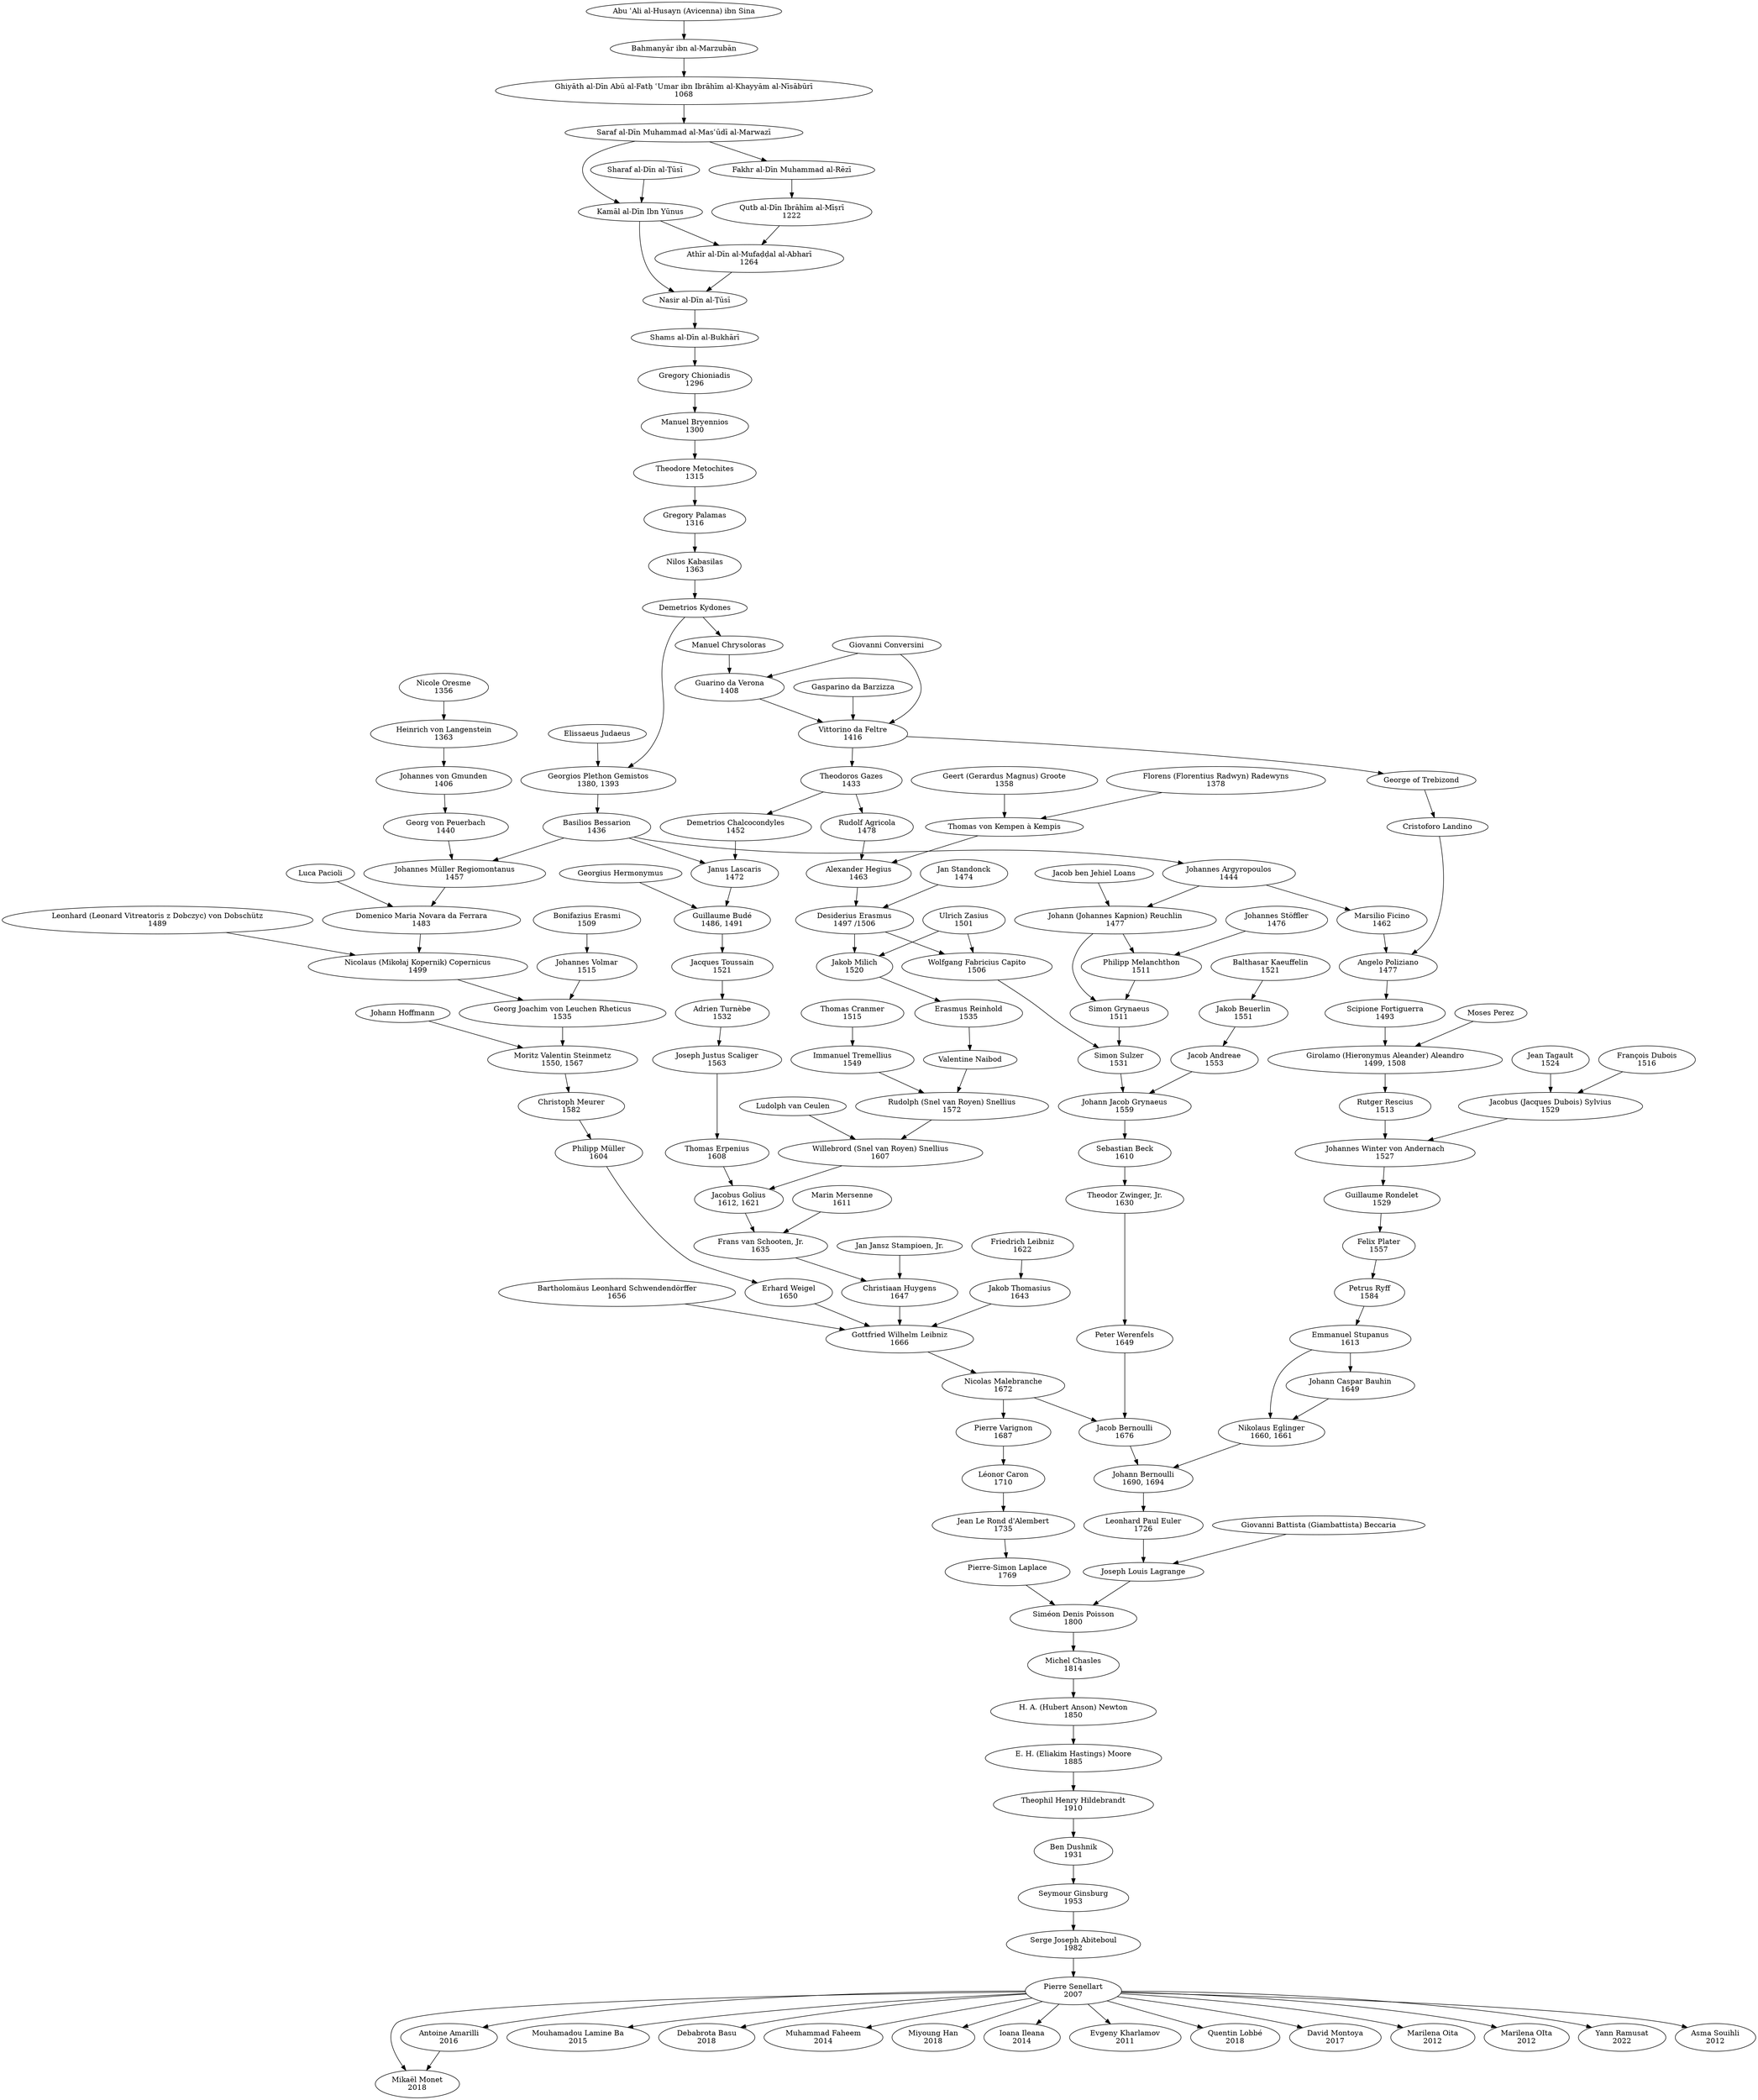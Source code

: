digraph {
  n115355 [URL="https://www.mathgenealogy.org/id.php?id=115355", label="Pierre Senellart\n2007"];
  n84626 -> n115355;
  n115355 [URL="https://www.mathgenealogy.org/id.php?id=115355", label="Pierre Senellart\n2007"];
  n115355 -> n207508;
  n115355 -> n253694;
  n115355 -> n253696;
  n115355 -> n234894;
  n115355 -> n253697;
  n115355 -> n266522;
  n115355 -> n215193;
  n115355 -> n253700;
  n115355 -> n244394;
  n115355 -> n266523;
  n115355 -> n282227;
  n115355 -> n200410;
  n115355 -> n284279;
  n115355 -> n200409;
  n200409 [URL="https://www.mathgenealogy.org/id.php?id=200409", label="Asma Souihli\n2012"];
  n284279 [URL="https://www.mathgenealogy.org/id.php?id=284279", label="Yann Ramusat\n2022"];
  n200410 [URL="https://www.mathgenealogy.org/id.php?id=200410", label="Marilena OIta\n2012"];
  n282227 [URL="https://www.mathgenealogy.org/id.php?id=282227", label="Marilena Oita\n2012"];
  n266523 [URL="https://www.mathgenealogy.org/id.php?id=266523", label="David Montoya\n2017"];
  n244394 [URL="https://www.mathgenealogy.org/id.php?id=244394", label="Mikaël Monet\n2018"];
  n253700 [URL="https://www.mathgenealogy.org/id.php?id=253700", label="Quentin Lobbé\n2018"];
  n215193 [URL="https://www.mathgenealogy.org/id.php?id=215193", label="Evgeny Kharlamov\n2011"];
  n266522 [URL="https://www.mathgenealogy.org/id.php?id=266522", label="Ioana Ileana\n2014"];
  n253697 [URL="https://www.mathgenealogy.org/id.php?id=253697", label="Miyoung Han\n2018"];
  n234894 [URL="https://www.mathgenealogy.org/id.php?id=234894", label="Muhammad Faheem\n2014"];
  n253696 [URL="https://www.mathgenealogy.org/id.php?id=253696", label="Debabrota Basu\n2018"];
  n253694 [URL="https://www.mathgenealogy.org/id.php?id=253694", label="Mouhamadou Lamine Ba\n2015"];
  n207508 [URL="https://www.mathgenealogy.org/id.php?id=207508", label="Antoine Amarilli\n2016"];
  n207508 -> n244394;
  n84626 [URL="https://www.mathgenealogy.org/id.php?id=84626", label="Serge Joseph Abiteboul\n1982"];
  n5121 -> n84626;
  n5121 [URL="https://www.mathgenealogy.org/id.php?id=5121", label="Seymour Ginsburg\n1953"];
  n5241 -> n5121;
  n5241 [URL="https://www.mathgenealogy.org/id.php?id=5241", label="Ben Dushnik\n1931"];
  n5891 -> n5241;
  n5891 [URL="https://www.mathgenealogy.org/id.php?id=5891", label="Theophil Henry Hildebrandt\n1910"];
  n806 -> n5891;
  n806 [URL="https://www.mathgenealogy.org/id.php?id=806", label="E. H. (Eliakim Hastings) Moore\n1885"];
  n7865 -> n806;
  n7865 [URL="https://www.mathgenealogy.org/id.php?id=7865", label="H. A. (Hubert Anson) Newton\n1850"];
  n26995 -> n7865;
  n26995 [URL="https://www.mathgenealogy.org/id.php?id=26995", label="Michel Chasles\n1814"];
  n17865 -> n26995;
  n17865 [URL="https://www.mathgenealogy.org/id.php?id=17865", label="Siméon Denis Poisson\n1800"];
  n17864 -> n17865;
  n108295 -> n17865;
  n108295 [URL="https://www.mathgenealogy.org/id.php?id=108295", label="Pierre-Simon Laplace\n1769"];
  n108266 -> n108295;
  n17864 [URL="https://www.mathgenealogy.org/id.php?id=17864", label="Joseph Louis Lagrange\n"];
  n38586 -> n17864;
  n146036 -> n17864;
  n146036 [URL="https://www.mathgenealogy.org/id.php?id=146036", label="Giovanni Battista (Giambattista) Beccaria\n"];
  n38586 [URL="https://www.mathgenealogy.org/id.php?id=38586", label="Leonhard Paul Euler\n1726"];
  n53410 -> n38586;
  n108266 [URL="https://www.mathgenealogy.org/id.php?id=108266", label="Jean Le Rond d'Alembert\n1735"];
  n294942 -> n108266;
  n53410 [URL="https://www.mathgenealogy.org/id.php?id=53410", label="Johann Bernoulli\n1690, 1694"];
  n54440 -> n53410;
  n129628 -> n53410;
  n294942 [URL="https://www.mathgenealogy.org/id.php?id=294942", label="Léonor Caron\n1710"];
  n112689 -> n294942;
  n129628 [URL="https://www.mathgenealogy.org/id.php?id=129628", label="Nikolaus Eglinger\n1660, 1661"];
  n125125 -> n129628;
  n129708 -> n129628;
  n54440 [URL="https://www.mathgenealogy.org/id.php?id=54440", label="Jacob Bernoulli\n1676"];
  n143084 -> n54440;
  n143011 -> n54440;
  n112689 [URL="https://www.mathgenealogy.org/id.php?id=112689", label="Pierre Varignon\n1687"];
  n143011 -> n112689;
  n129708 [URL="https://www.mathgenealogy.org/id.php?id=129708", label="Johann Caspar Bauhin\n1649"];
  n125125 -> n129708;
  n125125 [URL="https://www.mathgenealogy.org/id.php?id=125125", label="Emmanuel Stupanus\n1613"];
  n130248 -> n125125;
  n143011 [URL="https://www.mathgenealogy.org/id.php?id=143011", label="Nicolas Malebranche\n1672"];
  n60985 -> n143011;
  n143084 [URL="https://www.mathgenealogy.org/id.php?id=143084", label="Peter Werenfels\n1649"];
  n143083 -> n143084;
  n130248 [URL="https://www.mathgenealogy.org/id.php?id=130248", label="Petrus Ryff\n1584"];
  n182090 -> n130248;
  n143083 [URL="https://www.mathgenealogy.org/id.php?id=143083", label="Theodor Zwinger, Jr.\n1630"];
  n143082 -> n143083;
  n60985 [URL="https://www.mathgenealogy.org/id.php?id=60985", label="Gottfried Wilhelm Leibniz\n1666"];
  n137705 -> n60985;
  n60984 -> n60985;
  n143859 -> n60985;
  n125561 -> n60985;
  n182090 [URL="https://www.mathgenealogy.org/id.php?id=182090", label="Felix Plater\n1557"];
  n158329 -> n182090;
  n125561 [URL="https://www.mathgenealogy.org/id.php?id=125561", label="Christiaan Huygens\n1647"];
  n125450 -> n125561;
  n125416 -> n125561;
  n143859 [URL="https://www.mathgenealogy.org/id.php?id=143859", label="Bartholomäus Leonhard Schwendendörffer\n1656"];
  n60984 [URL="https://www.mathgenealogy.org/id.php?id=60984", label="Erhard Weigel\n1650"];
  n144221 -> n60984;
  n137705 [URL="https://www.mathgenealogy.org/id.php?id=137705", label="Jakob Thomasius\n1643"];
  n143630 -> n137705;
  n143082 [URL="https://www.mathgenealogy.org/id.php?id=143082", label="Sebastian Beck\n1610"];
  n143045 -> n143082;
  n158329 [URL="https://www.mathgenealogy.org/id.php?id=158329", label="Guillaume Rondelet\n1529"];
  n119159 -> n158329;
  n144221 [URL="https://www.mathgenealogy.org/id.php?id=144221", label="Philipp Müller\n1604"];
  n144220 -> n144221;
  n125416 [URL="https://www.mathgenealogy.org/id.php?id=125416", label="Jan Jansz Stampioen, Jr.\n"];
  n125450 [URL="https://www.mathgenealogy.org/id.php?id=125450", label="Frans van Schooten, Jr.\n1635"];
  n125408 -> n125450;
  n125434 -> n125450;
  n143045 [URL="https://www.mathgenealogy.org/id.php?id=143045", label="Johann Jacob Grynaeus\n1559"];
  n182092 -> n143045;
  n143044 -> n143045;
  n143630 [URL="https://www.mathgenealogy.org/id.php?id=143630", label="Friedrich Leibniz\n1622"];
  n119159 [URL="https://www.mathgenealogy.org/id.php?id=119159", label="Johannes Winter von Andernach\n1527"];
  n126571 -> n119159;
  n125422 -> n119159;
  n125434 [URL="https://www.mathgenealogy.org/id.php?id=125434", label="Marin Mersenne\n1611"];
  n125408 [URL="https://www.mathgenealogy.org/id.php?id=125408", label="Jacobus Golius\n1612, 1621"];
  n125302 -> n125408;
  n125378 -> n125408;
  n144220 [URL="https://www.mathgenealogy.org/id.php?id=144220", label="Christoph Meurer\n1582"];
  n127790 -> n144220;
  n143044 [URL="https://www.mathgenealogy.org/id.php?id=143044", label="Jacob Andreae\n1553"];
  n152648 -> n143044;
  n182092 [URL="https://www.mathgenealogy.org/id.php?id=182092", label="Simon Sulzer\n1531"];
  n131399 -> n182092;
  n182045 -> n182092;
  n125422 [URL="https://www.mathgenealogy.org/id.php?id=125422", label="Jacobus (Jacques Dubois) Sylvius\n1529"];
  n128987 -> n125422;
  n128921 -> n125422;
  n126571 [URL="https://www.mathgenealogy.org/id.php?id=126571", label="Rutger Rescius\n1513"];
  n127181 -> n126571;
  n127790 [URL="https://www.mathgenealogy.org/id.php?id=127790", label="Moritz Valentin Steinmetz\n1550, 1567"];
  n126827 -> n127790;
  n184935 -> n127790;
  n125378 [URL="https://www.mathgenealogy.org/id.php?id=125378", label="Thomas Erpenius\n1608"];
  n131577 -> n125378;
  n125302 [URL="https://www.mathgenealogy.org/id.php?id=125302", label="Willebrord (Snel van Royen) Snellius\n1607"];
  n125232 -> n125302;
  n125181 -> n125302;
  n182045 [URL="https://www.mathgenealogy.org/id.php?id=182045", label="Simon Grynaeus\n1511"];
  n125760 -> n182045;
  n126956 -> n182045;
  n131399 [URL="https://www.mathgenealogy.org/id.php?id=131399", label="Wolfgang Fabricius Capito\n1506"];
  n126659 -> n131399;
  n125938 -> n131399;
  n152648 [URL="https://www.mathgenealogy.org/id.php?id=152648", label="Jakob Beuerlin\n1551"];
  n152647 -> n152648;
  n127181 [URL="https://www.mathgenealogy.org/id.php?id=127181", label="Girolamo (Hieronymus Aleander) Aleandro\n1499, 1508"];
  n131446 -> n127181;
  n131447 -> n127181;
  n128921 [URL="https://www.mathgenealogy.org/id.php?id=128921", label="Jean Tagault\n1524"];
  n128987 [URL="https://www.mathgenealogy.org/id.php?id=128987", label="François Dubois\n1516"];
  n125181 [URL="https://www.mathgenealogy.org/id.php?id=125181", label="Rudolph (Snel van Royen) Snellius\n1572"];
  n125160 -> n125181;
  n125159 -> n125181;
  n125232 [URL="https://www.mathgenealogy.org/id.php?id=125232", label="Ludolph van Ceulen\n"];
  n131577 [URL="https://www.mathgenealogy.org/id.php?id=131577", label="Joseph Justus Scaliger\n1563"];
  n131606 -> n131577;
  n184935 [URL="https://www.mathgenealogy.org/id.php?id=184935", label="Johann Hoffmann\n"];
  n126827 [URL="https://www.mathgenealogy.org/id.php?id=126827", label="Georg Joachim von Leuchen Rheticus\n1535"];
  n126730 -> n126827;
  n126177 -> n126827;
  n152647 [URL="https://www.mathgenealogy.org/id.php?id=152647", label="Balthasar Kaeuffelin\n1521"];
  n125938 [URL="https://www.mathgenealogy.org/id.php?id=125938", label="Desiderius Erasmus\n1497 /1506"];
  n125888 -> n125938;
  n125898 -> n125938;
  n126659 [URL="https://www.mathgenealogy.org/id.php?id=126659", label="Ulrich Zasius\n1501"];
  n126956 [URL="https://www.mathgenealogy.org/id.php?id=126956", label="Philipp Melanchthon\n1511"];
  n127107 -> n126956;
  n125760 -> n126956;
  n125760 [URL="https://www.mathgenealogy.org/id.php?id=125760", label="Johann (Johannes Kapnion) Reuchlin\n1477"];
  n131444 -> n125760;
  n125755 -> n125760;
  n131447 [URL="https://www.mathgenealogy.org/id.php?id=131447", label="Scipione Fortiguerra\n1493"];
  n131535 -> n131447;
  n131446 [URL="https://www.mathgenealogy.org/id.php?id=131446", label="Moses Perez\n"];
  n131606 [URL="https://www.mathgenealogy.org/id.php?id=131606", label="Adrien Turnèbe\n1532"];
  n131546 -> n131606;
  n125159 [URL="https://www.mathgenealogy.org/id.php?id=125159", label="Immanuel Tremellius\n1549"];
  n141571 -> n125159;
  n125160 [URL="https://www.mathgenealogy.org/id.php?id=125160", label="Valentine Naibod\n"];
  n126736 -> n125160;
  n126177 [URL="https://www.mathgenealogy.org/id.php?id=126177", label="Nicolaus (Mikołaj Kopernik) Copernicus\n1499"];
  n126113 -> n126177;
  n126112 -> n126177;
  n126730 [URL="https://www.mathgenealogy.org/id.php?id=126730", label="Johannes Volmar\n1515"];
  n126724 -> n126730;
  n125755 [URL="https://www.mathgenealogy.org/id.php?id=125755", label="Jacob ben Jehiel Loans\n"];
  n131444 [URL="https://www.mathgenealogy.org/id.php?id=131444", label="Johannes Argyropoulos\n1444"];
  n131561 -> n131444;
  n127107 [URL="https://www.mathgenealogy.org/id.php?id=127107", label="Johannes Stöffler\n1476"];
  n125898 [URL="https://www.mathgenealogy.org/id.php?id=125898", label="Alexander Hegius\n1463"];
  n128012 -> n125898;
  n140181 -> n125898;
  n125888 [URL="https://www.mathgenealogy.org/id.php?id=125888", label="Jan Standonck\n1474"];
  n131535 [URL="https://www.mathgenealogy.org/id.php?id=131535", label="Angelo Poliziano\n1477"];
  n131539 -> n131535;
  n131540 -> n131535;
  n141571 [URL="https://www.mathgenealogy.org/id.php?id=141571", label="Thomas Cranmer\n1515"];
  n131546 [URL="https://www.mathgenealogy.org/id.php?id=131546", label="Jacques Toussain\n1521"];
  n131517 -> n131546;
  n126724 [URL="https://www.mathgenealogy.org/id.php?id=126724", label="Bonifazius Erasmi\n1509"];
  n126112 [URL="https://www.mathgenealogy.org/id.php?id=126112", label="Domenico Maria Novara da Ferrara\n1483"];
  n126109 -> n126112;
  n126888 -> n126112;
  n126113 [URL="https://www.mathgenealogy.org/id.php?id=126113", label="Leonhard (Leonard Vitreatoris z Dobczyc) von Dobschütz\n1489"];
  n126736 [URL="https://www.mathgenealogy.org/id.php?id=126736", label="Erasmus Reinhold\n1535"];
  n126667 -> n126736;
  n140181 [URL="https://www.mathgenealogy.org/id.php?id=140181", label="Thomas von Kempen à Kempis\n"];
  n179836 -> n140181;
  n179837 -> n140181;
  n128012 [URL="https://www.mathgenealogy.org/id.php?id=128012", label="Rudolf Agricola\n1478"];
  n131584 -> n128012;
  n131561 [URL="https://www.mathgenealogy.org/id.php?id=131561", label="Basilios Bessarion\n1436"];
  n131575 -> n131561;
  n131540 [URL="https://www.mathgenealogy.org/id.php?id=131540", label="Cristoforo Landino\n"];
  n298288 -> n131540;
  n131539 [URL="https://www.mathgenealogy.org/id.php?id=131539", label="Marsilio Ficino\n1462"];
  n131444 -> n131539;
  n131517 [URL="https://www.mathgenealogy.org/id.php?id=131517", label="Guillaume Budé\n1486, 1491"];
  n131443 -> n131517;
  n131541 -> n131517;
  n126667 [URL="https://www.mathgenealogy.org/id.php?id=126667", label="Jakob Milich\n1520"];
  n125938 -> n126667;
  n126659 -> n126667;
  n126888 [URL="https://www.mathgenealogy.org/id.php?id=126888", label="Luca Pacioli\n"];
  n126109 [URL="https://www.mathgenealogy.org/id.php?id=126109", label="Johannes Müller Regiomontanus\n1457"];
  n126087 -> n126109;
  n131561 -> n126109;
  n131575 [URL="https://www.mathgenealogy.org/id.php?id=131575", label="Georgios Plethon Gemistos\n1380, 1393"];
  n134780 -> n131575;
  n134781 -> n131575;
  n131584 [URL="https://www.mathgenealogy.org/id.php?id=131584", label="Theodoros Gazes\n1433"];
  n134873 -> n131584;
  n179837 [URL="https://www.mathgenealogy.org/id.php?id=179837", label="Florens (Florentius Radwyn) Radewyns\n1378"];
  n179836 [URL="https://www.mathgenealogy.org/id.php?id=179836", label="Geert (Gerardus Magnus) Groote\n1358"];
  n298288 [URL="https://www.mathgenealogy.org/id.php?id=298288", label="George of Trebizond\n"];
  n134873 -> n298288;
  n131541 [URL="https://www.mathgenealogy.org/id.php?id=131541", label="Janus Lascaris\n1472"];
  n131561 -> n131541;
  n131576 -> n131541;
  n131443 [URL="https://www.mathgenealogy.org/id.php?id=131443", label="Georgius Hermonymus\n"];
  n126087 [URL="https://www.mathgenealogy.org/id.php?id=126087", label="Georg von Peuerbach\n1440"];
  n126887 -> n126087;
  n134873 [URL="https://www.mathgenealogy.org/id.php?id=134873", label="Vittorino da Feltre\n1416"];
  n298290 -> n134873;
  n298304 -> n134873;
  n134931 -> n134873;
  n134781 [URL="https://www.mathgenealogy.org/id.php?id=134781", label="Elissaeus Judaeus\n"];
  n134780 [URL="https://www.mathgenealogy.org/id.php?id=134780", label="Demetrios Kydones\n"];
  n146365 -> n134780;
  n131576 [URL="https://www.mathgenealogy.org/id.php?id=131576", label="Demetrios Chalcocondyles\n1452"];
  n131584 -> n131576;
  n126887 [URL="https://www.mathgenealogy.org/id.php?id=126887", label="Johannes von Gmunden\n1406"];
  n127264 -> n126887;
  n146365 [URL="https://www.mathgenealogy.org/id.php?id=146365", label="Nilos Kabasilas\n1363"];
  n176844 -> n146365;
  n134931 [URL="https://www.mathgenealogy.org/id.php?id=134931", label="Guarino da Verona\n1408"];
  n135185 -> n134931;
  n298304 -> n134931;
  n298304 [URL="https://www.mathgenealogy.org/id.php?id=298304", label="Giovanni Conversini\n"];
  n298290 [URL="https://www.mathgenealogy.org/id.php?id=298290", label="Gasparino da Barzizza\n"];
  n127264 [URL="https://www.mathgenealogy.org/id.php?id=127264", label="Heinrich von Langenstein\n1363"];
  n199357 -> n127264;
  n135185 [URL="https://www.mathgenealogy.org/id.php?id=135185", label="Manuel Chrysoloras\n"];
  n134780 -> n135185;
  n176844 [URL="https://www.mathgenealogy.org/id.php?id=176844", label="Gregory Palamas\n1316"];
  n184631 -> n176844;
  n199357 [URL="https://www.mathgenealogy.org/id.php?id=199357", label="Nicole Oresme\n1356"];
  n184631 [URL="https://www.mathgenealogy.org/id.php?id=184631", label="Theodore Metochites\n1315"];
  n184632 -> n184631;
  n184632 [URL="https://www.mathgenealogy.org/id.php?id=184632", label="Manuel Bryennios\n1300"];
  n201288 -> n184632;
  n201288 [URL="https://www.mathgenealogy.org/id.php?id=201288", label="Gregory Chioniadis\n1296"];
  n204293 -> n201288;
  n204293 [URL="https://www.mathgenealogy.org/id.php?id=204293", label="Shams al‐Dīn al‐Bukhārī\n"];
  n217509 -> n204293;
  n217509 [URL="https://www.mathgenealogy.org/id.php?id=217509", label="Nasir al-Dīn al-Ṭūsī\n"];
  n223724 -> n217509;
  n287480 -> n217509;
  n287480 [URL="https://www.mathgenealogy.org/id.php?id=287480", label="Athīr al-Dīn al-Mufaḍḍal al-Abharī\n1264"];
  n223724 -> n287480;
  n287479 -> n287480;
  n223724 [URL="https://www.mathgenealogy.org/id.php?id=223724", label="Kamāl al-Dīn Ibn Yūnus\n"];
  n230926 -> n223724;
  n287466 -> n223724;
  n287466 [URL="https://www.mathgenealogy.org/id.php?id=287466", label="Saraf al-Dīn Muhammad al-Masʿūdī al-Marwazī\n"];
  n295739 -> n287466;
  n230926 [URL="https://www.mathgenealogy.org/id.php?id=230926", label="Sharaf al-Dīn al-Ṭūsī\n"];
  n287479 [URL="https://www.mathgenealogy.org/id.php?id=287479", label="Qutb al-Dīn Ibrāhīm al-Mīṣrī\n1222"];
  n287478 -> n287479;
  n295739 [URL="https://www.mathgenealogy.org/id.php?id=295739", label="Ghiyāth al-Dīn Abū al-Fatḥ ʿUmar ibn Ibrāhīm al-Khayyām al-Nīsābūrī\n1068"];
  n287468 -> n295739;
  n287478 [URL="https://www.mathgenealogy.org/id.php?id=287478", label="Fakhr al-Dīn Muhammad al-Rēzī\n"];
  n287466 -> n287478;
  n287468 [URL="https://www.mathgenealogy.org/id.php?id=287468", label="Bahmanyār ibn al-Marzubān\n"];
  n298616 -> n287468;
  n298616 [URL="https://www.mathgenealogy.org/id.php?id=298616", label="Abu ʿAli al-Husayn (Avicenna) ibn Sina\n"];
}
